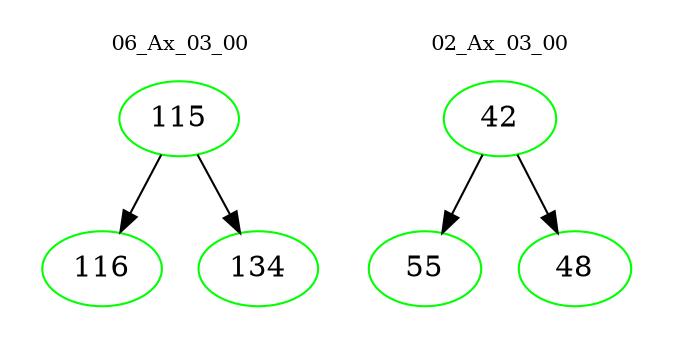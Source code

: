 digraph{
subgraph cluster_0 {
color = white
label = "06_Ax_03_00";
fontsize=10;
T0_115 [label="115", color="green"]
T0_115 -> T0_116 [color="black"]
T0_116 [label="116", color="green"]
T0_115 -> T0_134 [color="black"]
T0_134 [label="134", color="green"]
}
subgraph cluster_1 {
color = white
label = "02_Ax_03_00";
fontsize=10;
T1_42 [label="42", color="green"]
T1_42 -> T1_55 [color="black"]
T1_55 [label="55", color="green"]
T1_42 -> T1_48 [color="black"]
T1_48 [label="48", color="green"]
}
}
